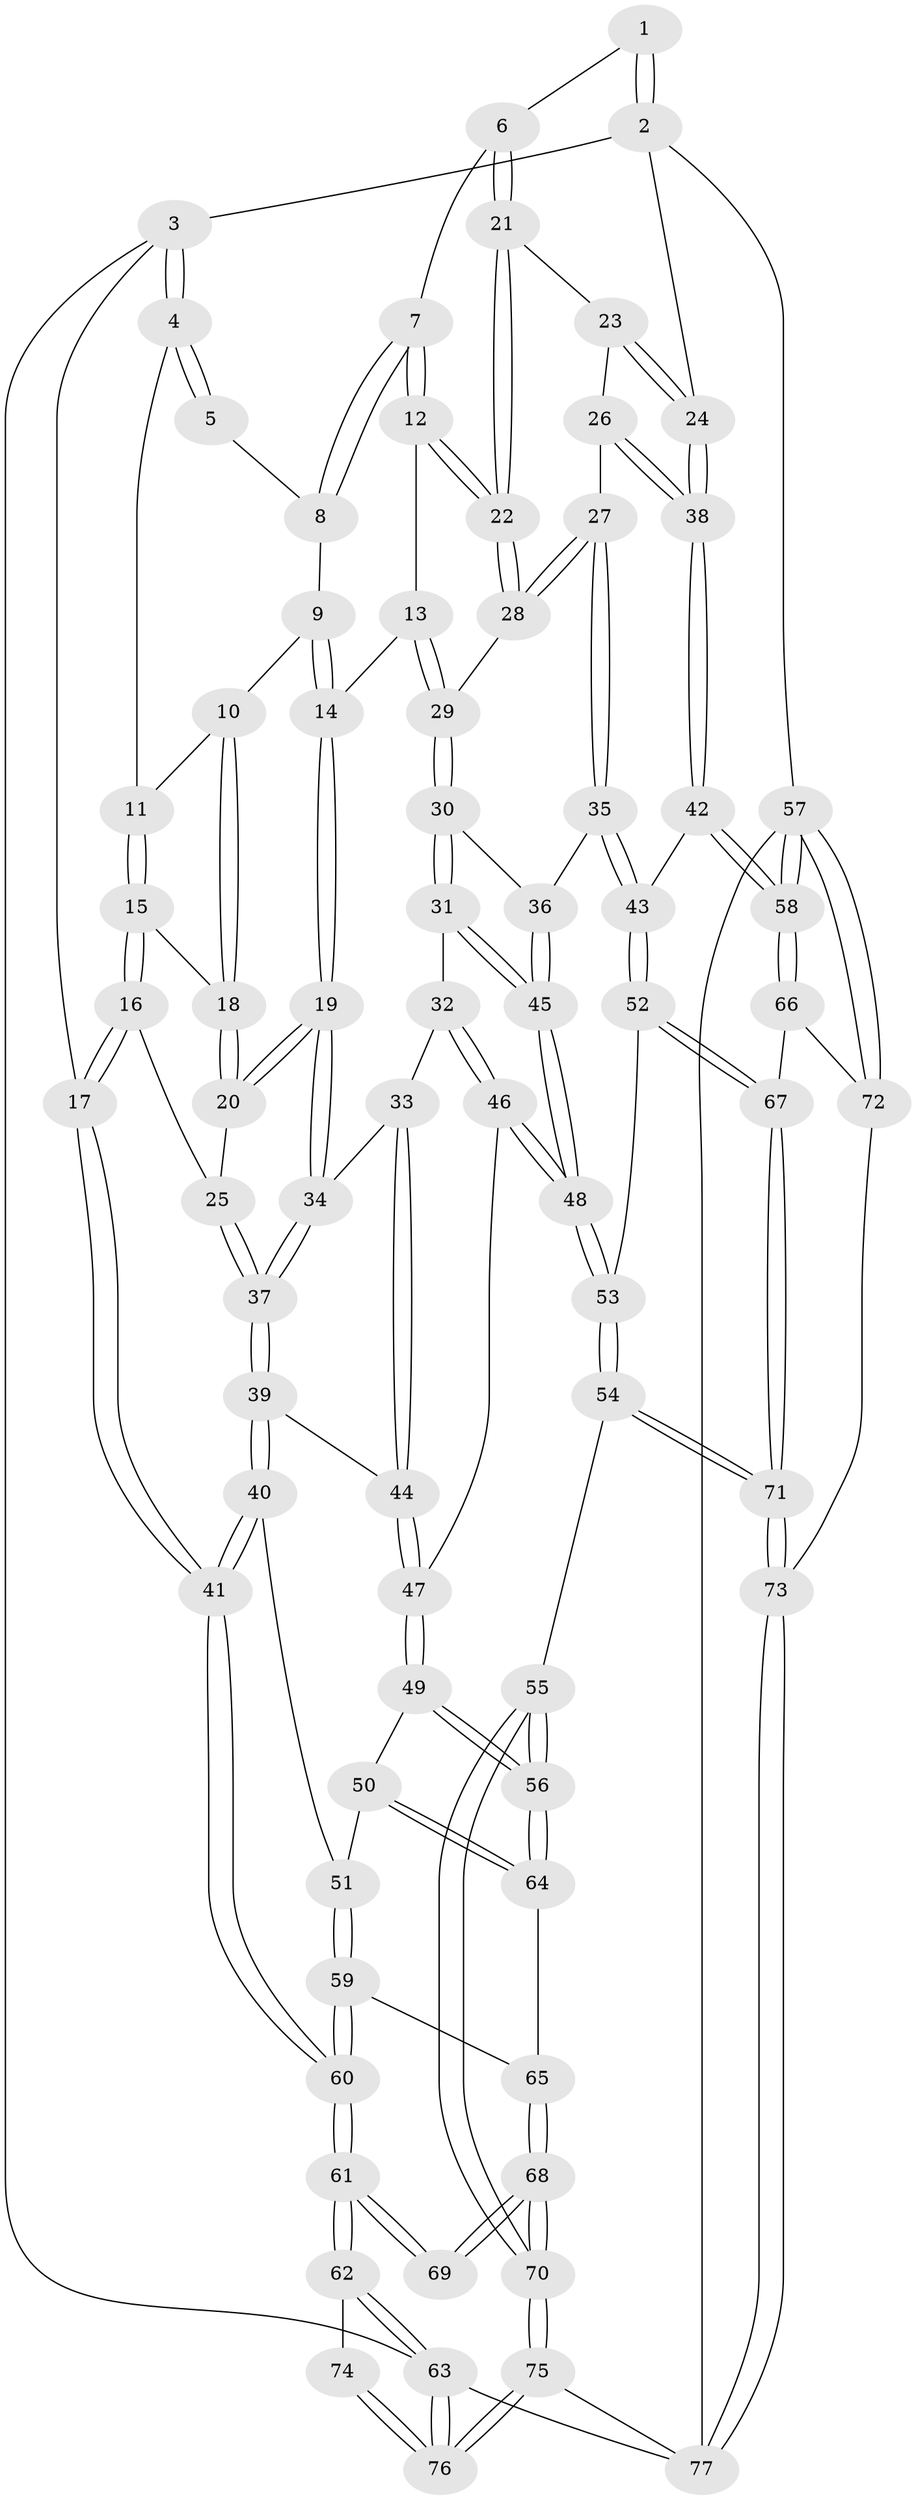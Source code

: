 // coarse degree distribution, {6: 0.02564102564102564, 3: 0.4358974358974359, 4: 0.5128205128205128, 5: 0.02564102564102564}
// Generated by graph-tools (version 1.1) at 2025/38/03/04/25 23:38:32]
// undirected, 77 vertices, 189 edges
graph export_dot {
  node [color=gray90,style=filled];
  1 [pos="+0.5927352441042645+0"];
  2 [pos="+1+0"];
  3 [pos="+0+0"];
  4 [pos="+0.017807044811012807+0"];
  5 [pos="+0.40201915688196166+0"];
  6 [pos="+0.6703949106004331+0.10926016536215621"];
  7 [pos="+0.5215626884327581+0.09404979161613376"];
  8 [pos="+0.4020510598278676+0"];
  9 [pos="+0.3590170331329394+0.03386740980685198"];
  10 [pos="+0.23657652203333132+0.11047014992173954"];
  11 [pos="+0.1357893766208195+0.05380960218706525"];
  12 [pos="+0.46170070403681834+0.17844988232721257"];
  13 [pos="+0.4220524660342801+0.1961554993724472"];
  14 [pos="+0.4046004252279086+0.20077253312282958"];
  15 [pos="+0.10789413317811083+0.14272823504930293"];
  16 [pos="+0.05023968449909365+0.2623443346238421"];
  17 [pos="+0+0.3108452237286893"];
  18 [pos="+0.24954669657706754+0.18084590797544975"];
  19 [pos="+0.35928975459635565+0.2681338881995084"];
  20 [pos="+0.25243404467287367+0.18890837302566144"];
  21 [pos="+0.6866762859877394+0.13137294515940715"];
  22 [pos="+0.6452355717998619+0.21856711865241316"];
  23 [pos="+0.8014298313056001+0.12466441297832533"];
  24 [pos="+1+0"];
  25 [pos="+0.06086899557461555+0.26620790491501656"];
  26 [pos="+0.8440031411306025+0.31255583198842213"];
  27 [pos="+0.7382273070705879+0.3431619308085267"];
  28 [pos="+0.6431196254222004+0.270563410583854"];
  29 [pos="+0.6001090442368924+0.30711700266659714"];
  30 [pos="+0.556980388911182+0.36101514569692444"];
  31 [pos="+0.490909923423066+0.4072452824687402"];
  32 [pos="+0.4869877979681294+0.4052257571683422"];
  33 [pos="+0.36318928661740346+0.31784276618760315"];
  34 [pos="+0.35634817746460934+0.30823561687725415"];
  35 [pos="+0.7219965496599814+0.45483276114153853"];
  36 [pos="+0.7060870516270138+0.45440224270520885"];
  37 [pos="+0.19245719283512883+0.3614567502242552"];
  38 [pos="+1+0.4325162853501195"];
  39 [pos="+0.17864875699037736+0.45214965608901786"];
  40 [pos="+0.15827456671578363+0.488776557016377"];
  41 [pos="+0+0.4135681918704718"];
  42 [pos="+1+0.44208026252624794"];
  43 [pos="+0.8195537514709159+0.5962876299284992"];
  44 [pos="+0.3119421975443554+0.4841250755107153"];
  45 [pos="+0.5206543938886941+0.5153800630411133"];
  46 [pos="+0.32660436902013235+0.5258612695465646"];
  47 [pos="+0.3247329790258831+0.5258998150916703"];
  48 [pos="+0.51673633994926+0.5745774157431778"];
  49 [pos="+0.2855091086605128+0.5860316278394919"];
  50 [pos="+0.23118884327466493+0.5783771793158946"];
  51 [pos="+0.16594304715163086+0.540118841652734"];
  52 [pos="+0.7613585046960516+0.6924083015591647"];
  53 [pos="+0.5504464361585331+0.7268731583445865"];
  54 [pos="+0.504272893600735+0.776976214300852"];
  55 [pos="+0.4386483885267361+0.828091461556536"];
  56 [pos="+0.3797043580614735+0.7523826297549585"];
  57 [pos="+1+0.9553459083213786"];
  58 [pos="+1+0.811421793693786"];
  59 [pos="+0.055407491506220076+0.6583786226634339"];
  60 [pos="+0+0.6559185470901872"];
  61 [pos="+0+0.6873129104399208"];
  62 [pos="+0+0.8047200533765506"];
  63 [pos="+0+1"];
  64 [pos="+0.20042756072628262+0.6674155557342829"];
  65 [pos="+0.12150946588631126+0.7092224507728221"];
  66 [pos="+1+0.834825260706777"];
  67 [pos="+0.8442092650815461+0.8075390696310066"];
  68 [pos="+0.20957382948090758+0.8674632520670125"];
  69 [pos="+0.2025110428786779+0.8677933010931923"];
  70 [pos="+0.36895602966071084+0.9521068091870611"];
  71 [pos="+0.7994479169453252+1"];
  72 [pos="+0.9460442882856851+0.9829505475149876"];
  73 [pos="+0.8057665901683827+1"];
  74 [pos="+0.10211051242256279+0.8905042225595924"];
  75 [pos="+0.3719855190797023+1"];
  76 [pos="+0+1"];
  77 [pos="+0.7829659972929481+1"];
  1 -- 2;
  1 -- 2;
  1 -- 6;
  2 -- 3;
  2 -- 24;
  2 -- 57;
  3 -- 4;
  3 -- 4;
  3 -- 17;
  3 -- 63;
  4 -- 5;
  4 -- 5;
  4 -- 11;
  5 -- 8;
  6 -- 7;
  6 -- 21;
  6 -- 21;
  7 -- 8;
  7 -- 8;
  7 -- 12;
  7 -- 12;
  8 -- 9;
  9 -- 10;
  9 -- 14;
  9 -- 14;
  10 -- 11;
  10 -- 18;
  10 -- 18;
  11 -- 15;
  11 -- 15;
  12 -- 13;
  12 -- 22;
  12 -- 22;
  13 -- 14;
  13 -- 29;
  13 -- 29;
  14 -- 19;
  14 -- 19;
  15 -- 16;
  15 -- 16;
  15 -- 18;
  16 -- 17;
  16 -- 17;
  16 -- 25;
  17 -- 41;
  17 -- 41;
  18 -- 20;
  18 -- 20;
  19 -- 20;
  19 -- 20;
  19 -- 34;
  19 -- 34;
  20 -- 25;
  21 -- 22;
  21 -- 22;
  21 -- 23;
  22 -- 28;
  22 -- 28;
  23 -- 24;
  23 -- 24;
  23 -- 26;
  24 -- 38;
  24 -- 38;
  25 -- 37;
  25 -- 37;
  26 -- 27;
  26 -- 38;
  26 -- 38;
  27 -- 28;
  27 -- 28;
  27 -- 35;
  27 -- 35;
  28 -- 29;
  29 -- 30;
  29 -- 30;
  30 -- 31;
  30 -- 31;
  30 -- 36;
  31 -- 32;
  31 -- 45;
  31 -- 45;
  32 -- 33;
  32 -- 46;
  32 -- 46;
  33 -- 34;
  33 -- 44;
  33 -- 44;
  34 -- 37;
  34 -- 37;
  35 -- 36;
  35 -- 43;
  35 -- 43;
  36 -- 45;
  36 -- 45;
  37 -- 39;
  37 -- 39;
  38 -- 42;
  38 -- 42;
  39 -- 40;
  39 -- 40;
  39 -- 44;
  40 -- 41;
  40 -- 41;
  40 -- 51;
  41 -- 60;
  41 -- 60;
  42 -- 43;
  42 -- 58;
  42 -- 58;
  43 -- 52;
  43 -- 52;
  44 -- 47;
  44 -- 47;
  45 -- 48;
  45 -- 48;
  46 -- 47;
  46 -- 48;
  46 -- 48;
  47 -- 49;
  47 -- 49;
  48 -- 53;
  48 -- 53;
  49 -- 50;
  49 -- 56;
  49 -- 56;
  50 -- 51;
  50 -- 64;
  50 -- 64;
  51 -- 59;
  51 -- 59;
  52 -- 53;
  52 -- 67;
  52 -- 67;
  53 -- 54;
  53 -- 54;
  54 -- 55;
  54 -- 71;
  54 -- 71;
  55 -- 56;
  55 -- 56;
  55 -- 70;
  55 -- 70;
  56 -- 64;
  56 -- 64;
  57 -- 58;
  57 -- 58;
  57 -- 72;
  57 -- 72;
  57 -- 77;
  58 -- 66;
  58 -- 66;
  59 -- 60;
  59 -- 60;
  59 -- 65;
  60 -- 61;
  60 -- 61;
  61 -- 62;
  61 -- 62;
  61 -- 69;
  61 -- 69;
  62 -- 63;
  62 -- 63;
  62 -- 74;
  63 -- 76;
  63 -- 76;
  63 -- 77;
  64 -- 65;
  65 -- 68;
  65 -- 68;
  66 -- 67;
  66 -- 72;
  67 -- 71;
  67 -- 71;
  68 -- 69;
  68 -- 69;
  68 -- 70;
  68 -- 70;
  70 -- 75;
  70 -- 75;
  71 -- 73;
  71 -- 73;
  72 -- 73;
  73 -- 77;
  73 -- 77;
  74 -- 76;
  74 -- 76;
  75 -- 76;
  75 -- 76;
  75 -- 77;
}
